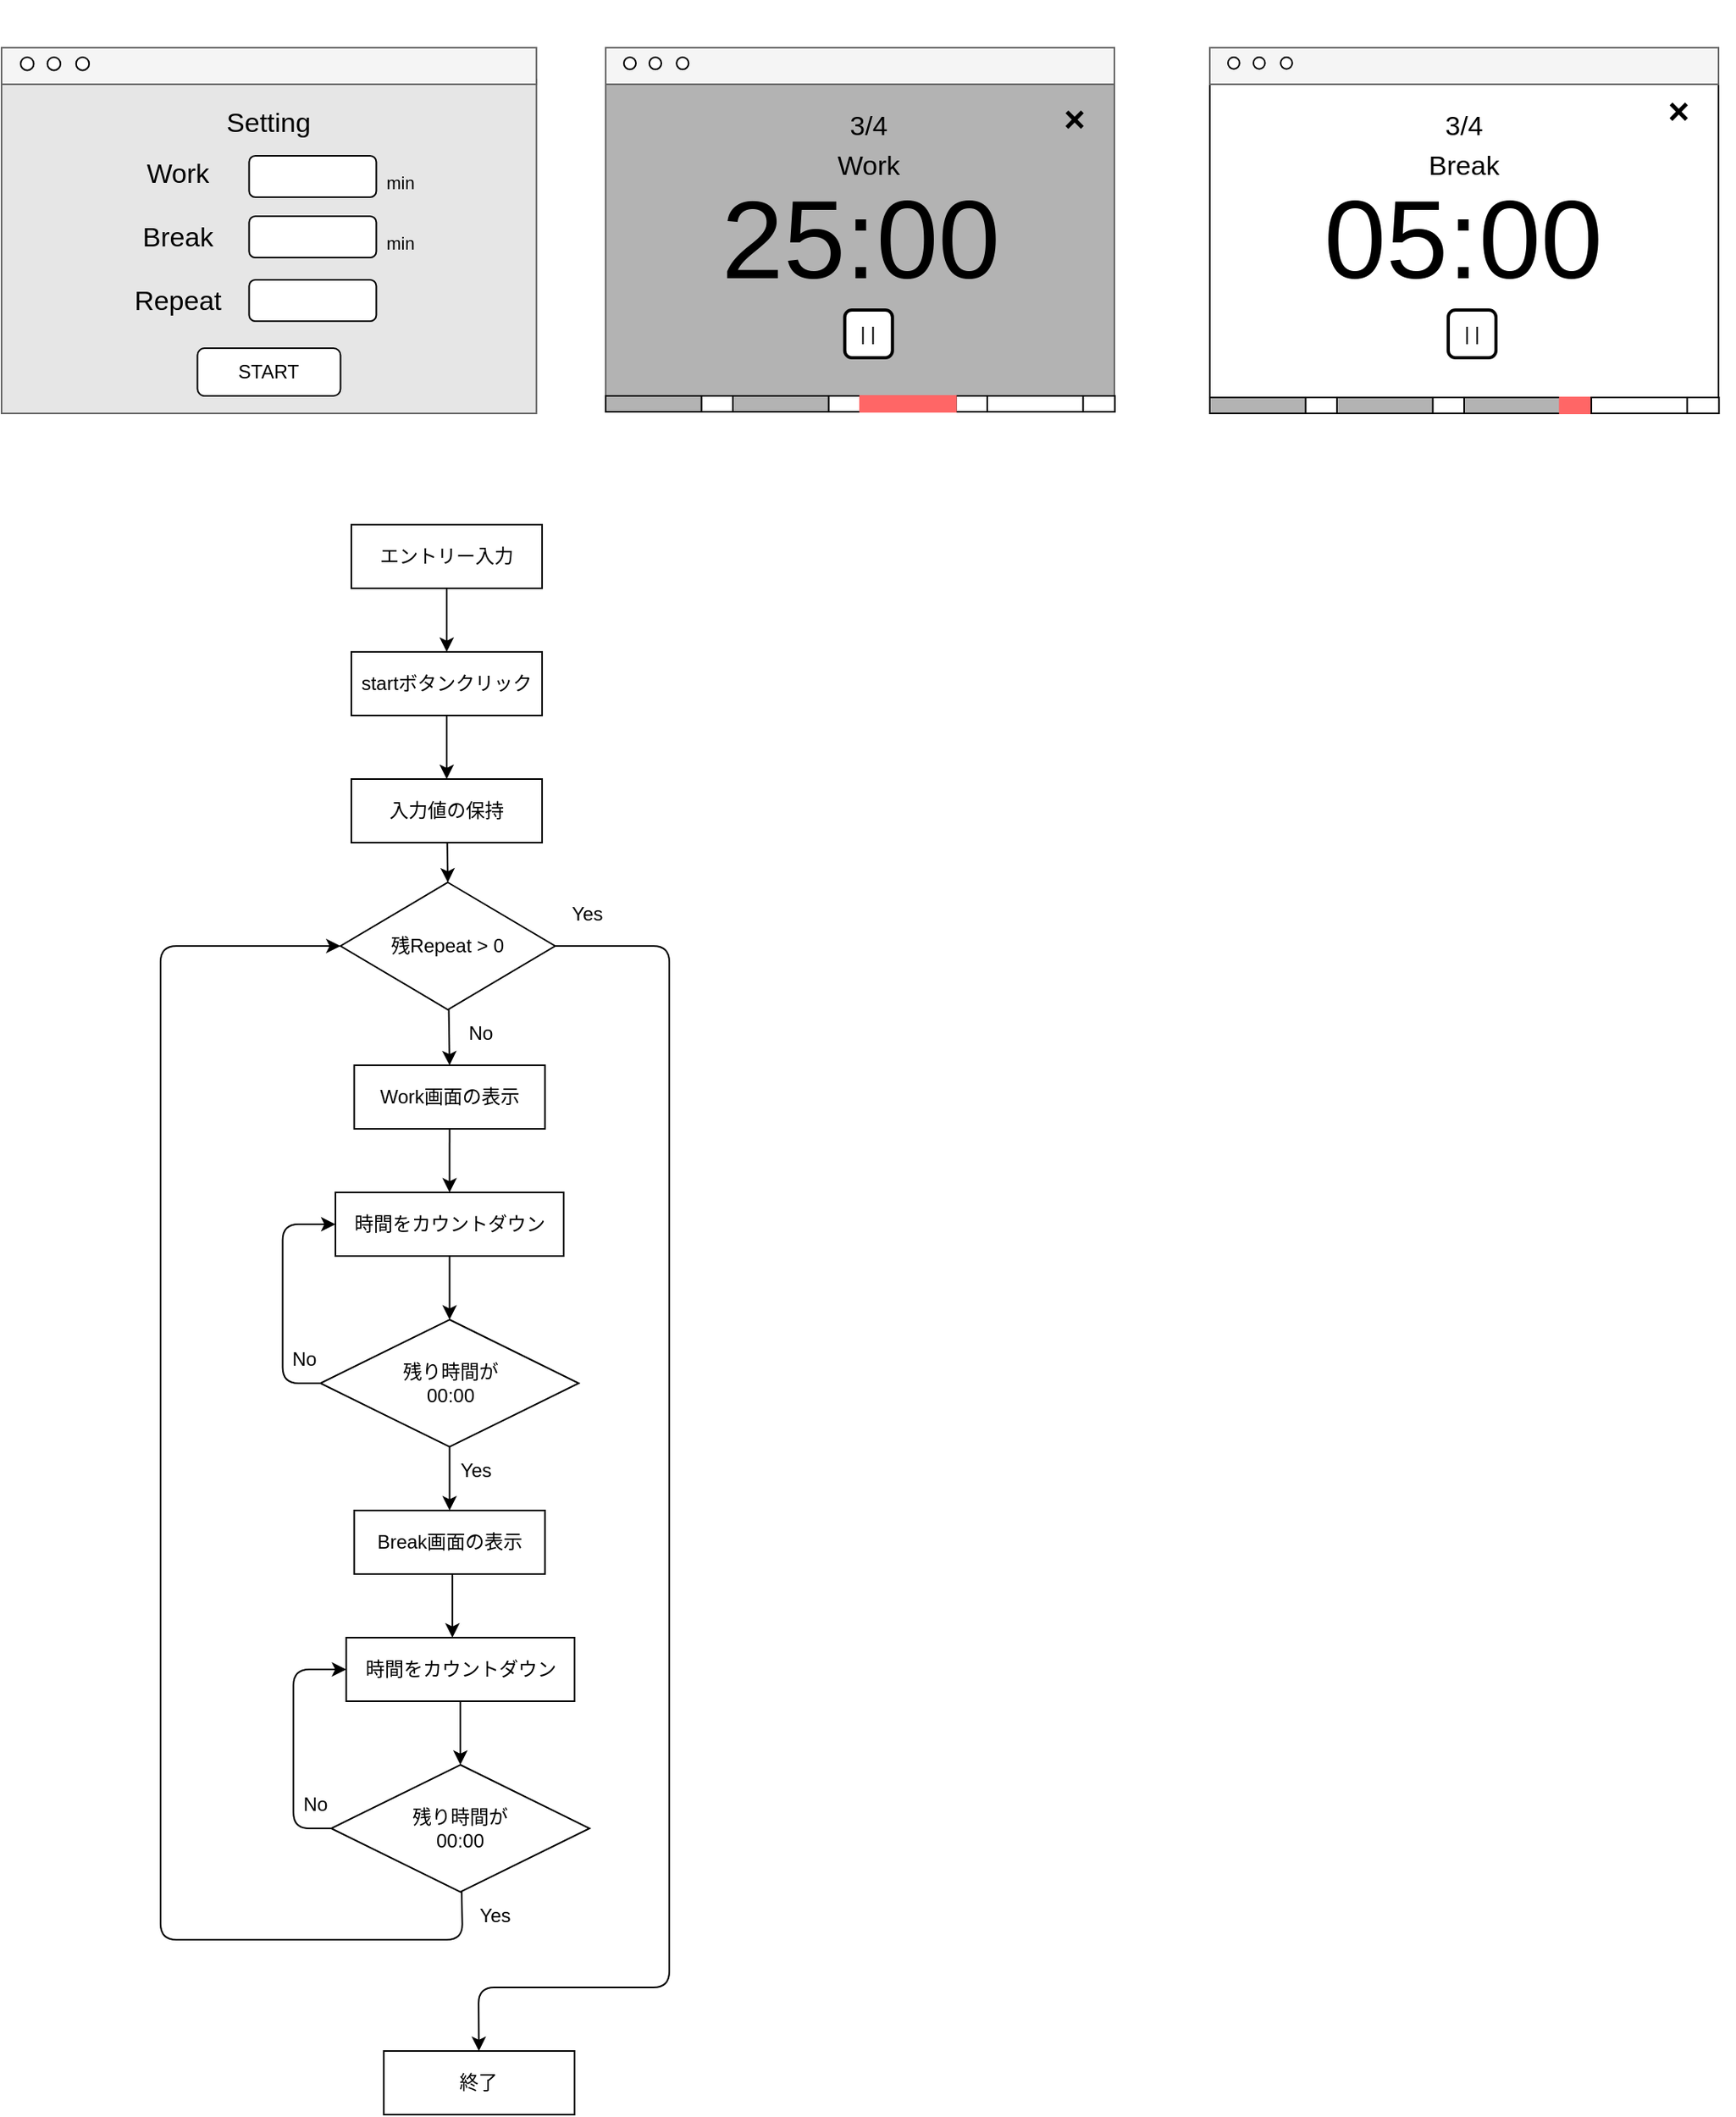 <mxfile>
    <diagram id="o-uNe6f1r0jmCEsw93o4" name="ページ1">
        <mxGraphModel dx="1208" dy="400" grid="1" gridSize="10" guides="1" tooltips="1" connect="1" arrows="1" fold="1" page="1" pageScale="1" pageWidth="827" pageHeight="1169" math="0" shadow="0">
            <root>
                <mxCell id="0"/>
                <mxCell id="1" parent="0"/>
                <mxCell id="10" value="" style="group" parent="1" vertex="1" connectable="0">
                    <mxGeometry x="240" y="30" width="390" height="240" as="geometry"/>
                </mxCell>
                <mxCell id="2" value="" style="rounded=0;whiteSpace=wrap;html=1;fillColor=#B3B3B3;fontColor=#333333;strokeColor=#666666;" parent="10" vertex="1">
                    <mxGeometry y="50" width="320" height="200" as="geometry"/>
                </mxCell>
                <mxCell id="12" value="&lt;font style=&quot;font-size: 70px; color: rgb(0, 0, 0);&quot;&gt;25:00&lt;/font&gt;" style="rounded=0;whiteSpace=wrap;html=1;fillColor=none;strokeColor=none;" parent="10" vertex="1">
                    <mxGeometry x="37.714" y="105" width="244.571" height="90" as="geometry"/>
                </mxCell>
                <mxCell id="13" value="&lt;font style=&quot;font-size: 17px; color: rgb(0, 0, 0);&quot;&gt;Work&lt;/font&gt;" style="rounded=0;whiteSpace=wrap;html=1;fillColor=none;strokeColor=none;" parent="10" vertex="1">
                    <mxGeometry x="84.654" y="80" width="161.43" height="50" as="geometry"/>
                </mxCell>
                <mxCell id="46" value="&lt;span style=&quot;font-size: 17px;&quot;&gt;&lt;font style=&quot;color: rgb(0, 0, 0);&quot;&gt;3/4&lt;/font&gt;&lt;/span&gt;" style="rounded=0;whiteSpace=wrap;html=1;fillColor=none;strokeColor=none;" parent="10" vertex="1">
                    <mxGeometry x="84.655" y="55" width="161.43" height="50" as="geometry"/>
                </mxCell>
                <mxCell id="49" value="" style="group" parent="10" vertex="1" connectable="0">
                    <mxGeometry y="30" width="320" height="23" as="geometry"/>
                </mxCell>
                <mxCell id="8" value="" style="rounded=0;whiteSpace=wrap;html=1;fillColor=#f5f5f5;fontColor=#333333;strokeColor=#666666;" parent="49" vertex="1">
                    <mxGeometry width="320" height="23" as="geometry"/>
                </mxCell>
                <mxCell id="11" value="" style="group" parent="49" vertex="1" connectable="0">
                    <mxGeometry x="11.429" y="6" width="44.571" height="10" as="geometry"/>
                </mxCell>
                <mxCell id="4" value="" style="ellipse;whiteSpace=wrap;html=1;aspect=fixed;" parent="11" vertex="1">
                    <mxGeometry width="7.605" height="7.605" as="geometry"/>
                </mxCell>
                <mxCell id="5" value="" style="ellipse;whiteSpace=wrap;html=1;aspect=fixed;" parent="11" vertex="1">
                    <mxGeometry x="16.0" width="7.605" height="7.605" as="geometry"/>
                </mxCell>
                <mxCell id="6" value="" style="ellipse;whiteSpace=wrap;html=1;aspect=fixed;" parent="11" vertex="1">
                    <mxGeometry x="33.143" width="7.605" height="7.605" as="geometry"/>
                </mxCell>
                <mxCell id="119" value="| |" style="rounded=1;whiteSpace=wrap;html=1;strokeWidth=2;" parent="10" vertex="1">
                    <mxGeometry x="150.37" y="195" width="30" height="30" as="geometry"/>
                </mxCell>
                <mxCell id="118" value="&lt;font style=&quot;font-size: 23px;&quot;&gt;&lt;b&gt;×&lt;/b&gt;&lt;/font&gt;" style="rounded=1;whiteSpace=wrap;html=1;fillColor=none;strokeColor=none;" parent="10" vertex="1">
                    <mxGeometry x="260" y="60" width="70" height="30" as="geometry"/>
                </mxCell>
                <mxCell id="50" value="" style="rounded=0;whiteSpace=wrap;html=1;" parent="1" vertex="1">
                    <mxGeometry x="620" y="80" width="320" height="200" as="geometry"/>
                </mxCell>
                <mxCell id="51" value="&lt;font style=&quot;font-size: 70px;&quot;&gt;05:00&lt;/font&gt;" style="rounded=0;whiteSpace=wrap;html=1;fillColor=none;strokeColor=none;" parent="1" vertex="1">
                    <mxGeometry x="651.438" y="135" width="257.114" height="90" as="geometry"/>
                </mxCell>
                <mxCell id="52" value="&lt;font style=&quot;font-size: 17px;&quot;&gt;Break&lt;/font&gt;" style="rounded=0;whiteSpace=wrap;html=1;fillColor=none;strokeColor=none;" parent="1" vertex="1">
                    <mxGeometry x="695.145" y="110" width="169.708" height="50" as="geometry"/>
                </mxCell>
                <mxCell id="53" value="&lt;span style=&quot;font-size: 17px;&quot;&gt;3/4&lt;/span&gt;" style="rounded=0;whiteSpace=wrap;html=1;fillColor=none;strokeColor=none;" parent="1" vertex="1">
                    <mxGeometry x="720.14" y="85" width="119.72" height="50" as="geometry"/>
                </mxCell>
                <mxCell id="54" value="" style="group" parent="1" vertex="1" connectable="0">
                    <mxGeometry x="620" y="60" width="320" height="23" as="geometry"/>
                </mxCell>
                <mxCell id="55" value="" style="rounded=0;whiteSpace=wrap;html=1;fillColor=#f5f5f5;fontColor=#333333;strokeColor=#666666;" parent="54" vertex="1">
                    <mxGeometry width="320" height="23" as="geometry"/>
                </mxCell>
                <mxCell id="56" value="" style="group" parent="54" vertex="1" connectable="0">
                    <mxGeometry x="11.429" y="6" width="44.571" height="10" as="geometry"/>
                </mxCell>
                <mxCell id="57" value="" style="ellipse;whiteSpace=wrap;html=1;aspect=fixed;" parent="56" vertex="1">
                    <mxGeometry width="7.317" height="7.317" as="geometry"/>
                </mxCell>
                <mxCell id="58" value="" style="ellipse;whiteSpace=wrap;html=1;aspect=fixed;" parent="56" vertex="1">
                    <mxGeometry x="16.0" width="7.317" height="7.317" as="geometry"/>
                </mxCell>
                <mxCell id="59" value="" style="ellipse;whiteSpace=wrap;html=1;aspect=fixed;" parent="56" vertex="1">
                    <mxGeometry x="33.143" width="7.317" height="7.317" as="geometry"/>
                </mxCell>
                <mxCell id="60" value="" style="rounded=0;whiteSpace=wrap;html=1;fillColor=#E6E6E6;fontColor=#333333;strokeColor=#666666;" parent="1" vertex="1">
                    <mxGeometry x="-140" y="80" width="336.41" height="210" as="geometry"/>
                </mxCell>
                <mxCell id="64" value="" style="group" parent="1" vertex="1" connectable="0">
                    <mxGeometry x="-140" y="60" width="336.41" height="23" as="geometry"/>
                </mxCell>
                <mxCell id="65" value="" style="rounded=0;whiteSpace=wrap;html=1;fillColor=#f5f5f5;fontColor=#333333;strokeColor=#666666;" parent="64" vertex="1">
                    <mxGeometry width="336.41" height="23" as="geometry"/>
                </mxCell>
                <mxCell id="66" value="" style="group" parent="64" vertex="1" connectable="0">
                    <mxGeometry x="12.015" y="6" width="46.857" height="10" as="geometry"/>
                </mxCell>
                <mxCell id="67" value="" style="ellipse;whiteSpace=wrap;html=1;aspect=fixed;" parent="66" vertex="1">
                    <mxGeometry width="8.205" height="8.205" as="geometry"/>
                </mxCell>
                <mxCell id="68" value="" style="ellipse;whiteSpace=wrap;html=1;aspect=fixed;" parent="66" vertex="1">
                    <mxGeometry x="16.821" width="8.205" height="8.205" as="geometry"/>
                </mxCell>
                <mxCell id="69" value="" style="ellipse;whiteSpace=wrap;html=1;aspect=fixed;" parent="66" vertex="1">
                    <mxGeometry x="34.842" width="8.205" height="8.205" as="geometry"/>
                </mxCell>
                <mxCell id="70" value="&lt;span style=&quot;font-size: 17px;&quot;&gt;Setting&lt;/span&gt;" style="rounded=0;whiteSpace=wrap;html=1;fillColor=none;strokeColor=none;" parent="1" vertex="1">
                    <mxGeometry x="-56.645" y="83" width="169.708" height="50" as="geometry"/>
                </mxCell>
                <mxCell id="83" value="" style="group" parent="1" vertex="1" connectable="0">
                    <mxGeometry x="-84.29" y="114" width="225" height="132" as="geometry"/>
                </mxCell>
                <mxCell id="71" value="&lt;span style=&quot;font-size: 17px;&quot;&gt;Work&lt;/span&gt;" style="rounded=0;whiteSpace=wrap;html=1;fillColor=none;strokeColor=none;" parent="83" vertex="1">
                    <mxGeometry width="110" height="52" as="geometry"/>
                </mxCell>
                <mxCell id="72" value="&lt;span style=&quot;font-size: 17px;&quot;&gt;Break&lt;/span&gt;" style="rounded=0;whiteSpace=wrap;html=1;fillColor=none;strokeColor=none;" parent="83" vertex="1">
                    <mxGeometry y="40" width="110" height="52" as="geometry"/>
                </mxCell>
                <mxCell id="73" value="&lt;span style=&quot;font-size: 17px;&quot;&gt;Repeat&lt;/span&gt;" style="rounded=0;whiteSpace=wrap;html=1;fillColor=none;strokeColor=none;" parent="83" vertex="1">
                    <mxGeometry y="80" width="110" height="52" as="geometry"/>
                </mxCell>
                <mxCell id="76" value="" style="group" parent="83" vertex="1" connectable="0">
                    <mxGeometry x="100" y="14" width="125" height="34" as="geometry"/>
                </mxCell>
                <mxCell id="74" value="" style="rounded=1;whiteSpace=wrap;html=1;" parent="76" vertex="1">
                    <mxGeometry width="80" height="26" as="geometry"/>
                </mxCell>
                <mxCell id="75" value="&lt;font style=&quot;font-size: 11px;&quot;&gt;min&lt;/font&gt;" style="rounded=0;whiteSpace=wrap;html=1;fillColor=none;strokeColor=none;" parent="76" vertex="1">
                    <mxGeometry x="65" y="2" width="60" height="30" as="geometry"/>
                </mxCell>
                <mxCell id="77" value="" style="group" parent="83" vertex="1" connectable="0">
                    <mxGeometry x="100" y="52" width="125" height="34" as="geometry"/>
                </mxCell>
                <mxCell id="78" value="" style="rounded=1;whiteSpace=wrap;html=1;" parent="77" vertex="1">
                    <mxGeometry width="80" height="26" as="geometry"/>
                </mxCell>
                <mxCell id="79" value="&lt;font style=&quot;font-size: 11px;&quot;&gt;min&lt;/font&gt;" style="rounded=0;whiteSpace=wrap;html=1;fillColor=none;strokeColor=none;" parent="77" vertex="1">
                    <mxGeometry x="65" y="2" width="60" height="30" as="geometry"/>
                </mxCell>
                <mxCell id="80" value="" style="group" parent="83" vertex="1" connectable="0">
                    <mxGeometry x="100" y="92" width="125" height="34" as="geometry"/>
                </mxCell>
                <mxCell id="81" value="" style="rounded=1;whiteSpace=wrap;html=1;" parent="80" vertex="1">
                    <mxGeometry width="80" height="26" as="geometry"/>
                </mxCell>
                <mxCell id="84" value="START" style="rounded=1;whiteSpace=wrap;html=1;" parent="1" vertex="1">
                    <mxGeometry x="-16.79" y="249" width="90" height="30" as="geometry"/>
                </mxCell>
                <mxCell id="86" value="" style="group;fillColor=#B3B3B3;" parent="1" vertex="1" connectable="0">
                    <mxGeometry x="240" y="279" width="80.28" height="10" as="geometry"/>
                </mxCell>
                <mxCell id="87" value="&lt;span style=&quot;font-family: monospace; font-size: 0px; text-align: start; text-wrap: nowrap;&quot;&gt;%3CmxGraphModel%3E%3Croot%3E%3CmxCell%20id%3D%220%22%2F%3E%3CmxCell%20id%3D%221%22%20parent%3D%220%22%2F%3E%3CmxCell%20id%3D%222%22%20value%3D%22%26lt%3Bfont%20style%3D%26quot%3Bfont-size%3A%2021px%3B%26quot%3B%26gt%3B%26lt%3Bb%26gt%3B%7C%20%7C%26lt%3B%2Fb%26gt%3B%26lt%3B%2Ffont%26gt%3B%22%20style%3D%22ellipse%3BwhiteSpace%3Dwrap%3Bhtml%3D1%3BfillColor%3D%23FFFF66%3BstrokeColor%3Dnone%3B%22%20vertex%3D%221%22%20parent%3D%221%22%3E%3CmxGeometry%20x%3D%22174%22%20y%3D%22260%22%20width%3D%2240%22%20height%3D%2230%22%20as%3D%22geometry%22%2F%3E%3C%2FmxCell%3E%3C%2Froot%3E%3C%2FmxGraphModel%3E&lt;/span&gt;" style="rounded=0;whiteSpace=wrap;html=1;fillColor=none;" parent="86" vertex="1">
                    <mxGeometry width="80" height="10" as="geometry"/>
                </mxCell>
                <mxCell id="88" value="&lt;span style=&quot;font-family: monospace; font-size: 0px; text-align: start; text-wrap: nowrap;&quot;&gt;%3CmxGraphModel%3E%3Croot%3E%3CmxCell%20id%3D%220%22%2F%3E%3CmxCell%20id%3D%221%22%20parent%3D%220%22%2F%3E%3CmxCell%20id%3D%222%22%20value%3D%22%26lt%3Bfont%20style%3D%26quot%3Bfont-size%3A%2021px%3B%26quot%3B%26gt%3B%26lt%3Bb%26gt%3B%7C%20%7C%26lt%3B%2Fb%26gt%3B%26lt%3B%2Ffont%26gt%3B%22%20style%3D%22ellipse%3BwhiteSpace%3Dwrap%3Bhtml%3D1%3BfillColor%3D%23FFFF66%3BstrokeColor%3Dnone%3B%22%20vertex%3D%221%22%20parent%3D%221%22%3E%3CmxGeometry%20x%3D%22174%22%20y%3D%22260%22%20width%3D%2240%22%20height%3D%2230%22%20as%3D%22geometry%22%2F%3E%3C%2FmxCell%3E%3C%2Froot%3E%3C%2FmxGraphModel%3E&lt;/span&gt;" style="rounded=0;whiteSpace=wrap;html=1;fillColor=#FFFFFF;" parent="86" vertex="1">
                    <mxGeometry x="60.28" width="20" height="10" as="geometry"/>
                </mxCell>
                <mxCell id="89" value="" style="group;fillColor=#B3B3B3;strokeColor=default;" parent="1" vertex="1" connectable="0">
                    <mxGeometry x="320" y="279" width="80.28" height="10" as="geometry"/>
                </mxCell>
                <mxCell id="91" value="&lt;span style=&quot;font-family: monospace; font-size: 0px; text-align: start; text-wrap: nowrap;&quot;&gt;%3CmxGraphModel%3E%3Croot%3E%3CmxCell%20id%3D%220%22%2F%3E%3CmxCell%20id%3D%221%22%20parent%3D%220%22%2F%3E%3CmxCell%20id%3D%222%22%20value%3D%22%26lt%3Bfont%20style%3D%26quot%3Bfont-size%3A%2021px%3B%26quot%3B%26gt%3B%26lt%3Bb%26gt%3B%7C%20%7C%26lt%3B%2Fb%26gt%3B%26lt%3B%2Ffont%26gt%3B%22%20style%3D%22ellipse%3BwhiteSpace%3Dwrap%3Bhtml%3D1%3BfillColor%3D%23FFFF66%3BstrokeColor%3Dnone%3B%22%20vertex%3D%221%22%20parent%3D%221%22%3E%3CmxGeometry%20x%3D%22174%22%20y%3D%22260%22%20width%3D%2240%22%20height%3D%2230%22%20as%3D%22geometry%22%2F%3E%3C%2FmxCell%3E%3C%2Froot%3E%3C%2FmxGraphModel%3E&lt;/span&gt;" style="rounded=0;whiteSpace=wrap;html=1;fillColor=#FFFFFF;" parent="89" vertex="1">
                    <mxGeometry x="60.28" width="20" height="10" as="geometry"/>
                </mxCell>
                <mxCell id="92" value="" style="group;fillColor=#B3B3B3;strokeColor=#FF6666;" parent="1" vertex="1" connectable="0">
                    <mxGeometry x="400" y="279" width="80.28" height="10" as="geometry"/>
                </mxCell>
                <mxCell id="93" value="&lt;span style=&quot;font-family: monospace; font-size: 0px; text-align: start; text-wrap: nowrap;&quot;&gt;%3CmxGraphModel%3E%3Croot%3E%3CmxCell%20id%3D%220%22%2F%3E%3CmxCell%20id%3D%221%22%20parent%3D%220%22%2F%3E%3CmxCell%20id%3D%222%22%20value%3D%22%26lt%3Bfont%20style%3D%26quot%3Bfont-size%3A%2021px%3B%26quot%3B%26gt%3B%26lt%3Bb%26gt%3B%7C%20%7C%26lt%3B%2Fb%26gt%3B%26lt%3B%2Ffont%26gt%3B%22%20style%3D%22ellipse%3BwhiteSpace%3Dwrap%3Bhtml%3D1%3BfillColor%3D%23FFFF66%3BstrokeColor%3Dnone%3B%22%20vertex%3D%221%22%20parent%3D%221%22%3E%3CmxGeometry%20x%3D%22174%22%20y%3D%22260%22%20width%3D%2240%22%20height%3D%2230%22%20as%3D%22geometry%22%2F%3E%3C%2FmxCell%3E%3C%2Froot%3E%3C%2FmxGraphModel%3E&lt;/span&gt;" style="rounded=0;whiteSpace=wrap;html=1;fillColor=none;strokeColor=#FF6666;" parent="92" vertex="1">
                    <mxGeometry width="80" height="10" as="geometry"/>
                </mxCell>
                <mxCell id="94" value="&lt;span style=&quot;font-family: monospace; font-size: 0px; text-align: start; text-wrap: nowrap;&quot;&gt;%3CmxGraphModel%3E%3Croot%3E%3CmxCell%20id%3D%220%22%2F%3E%3CmxCell%20id%3D%221%22%20parent%3D%220%22%2F%3E%3CmxCell%20id%3D%222%22%20value%3D%22%26lt%3Bfont%20style%3D%26quot%3Bfont-size%3A%2021px%3B%26quot%3B%26gt%3B%26lt%3Bb%26gt%3B%7C%20%7C%26lt%3B%2Fb%26gt%3B%26lt%3B%2Ffont%26gt%3B%22%20style%3D%22ellipse%3BwhiteSpace%3Dwrap%3Bhtml%3D1%3BfillColor%3D%23FFFF66%3BstrokeColor%3Dnone%3B%22%20vertex%3D%221%22%20parent%3D%221%22%3E%3CmxGeometry%20x%3D%22174%22%20y%3D%22260%22%20width%3D%2240%22%20height%3D%2230%22%20as%3D%22geometry%22%2F%3E%3C%2FmxCell%3E%3C%2Froot%3E%3C%2FmxGraphModel%3E&lt;/span&gt;" style="rounded=0;whiteSpace=wrap;html=1;fillColor=#FFFFFF;" parent="92" vertex="1">
                    <mxGeometry x="60.28" width="20" height="10" as="geometry"/>
                </mxCell>
                <mxCell id="124" value="" style="rounded=0;whiteSpace=wrap;html=1;strokeColor=#FF6666;strokeWidth=1;fillColor=#FF6666;" parent="92" vertex="1">
                    <mxGeometry x="0.28" width="60" height="10" as="geometry"/>
                </mxCell>
                <mxCell id="96" value="" style="group;fillColor=#FFFFFF;" parent="1" vertex="1" connectable="0">
                    <mxGeometry x="480" y="279" width="80.28" height="10" as="geometry"/>
                </mxCell>
                <mxCell id="97" value="&lt;span style=&quot;font-family: monospace; font-size: 0px; text-align: start; text-wrap: nowrap;&quot;&gt;%3CmxGraphModel%3E%3Croot%3E%3CmxCell%20id%3D%220%22%2F%3E%3CmxCell%20id%3D%221%22%20parent%3D%220%22%2F%3E%3CmxCell%20id%3D%222%22%20value%3D%22%26lt%3Bfont%20style%3D%26quot%3Bfont-size%3A%2021px%3B%26quot%3B%26gt%3B%26lt%3Bb%26gt%3B%7C%20%7C%26lt%3B%2Fb%26gt%3B%26lt%3B%2Ffont%26gt%3B%22%20style%3D%22ellipse%3BwhiteSpace%3Dwrap%3Bhtml%3D1%3BfillColor%3D%23FFFF66%3BstrokeColor%3Dnone%3B%22%20vertex%3D%221%22%20parent%3D%221%22%3E%3CmxGeometry%20x%3D%22174%22%20y%3D%22260%22%20width%3D%2240%22%20height%3D%2230%22%20as%3D%22geometry%22%2F%3E%3C%2FmxCell%3E%3C%2Froot%3E%3C%2FmxGraphModel%3E&lt;/span&gt;" style="rounded=0;whiteSpace=wrap;html=1;fillColor=none;" parent="96" vertex="1">
                    <mxGeometry width="80" height="10" as="geometry"/>
                </mxCell>
                <mxCell id="98" value="&lt;span style=&quot;font-family: monospace; font-size: 0px; text-align: start; text-wrap: nowrap;&quot;&gt;%3CmxGraphModel%3E%3Croot%3E%3CmxCell%20id%3D%220%22%2F%3E%3CmxCell%20id%3D%221%22%20parent%3D%220%22%2F%3E%3CmxCell%20id%3D%222%22%20value%3D%22%26lt%3Bfont%20style%3D%26quot%3Bfont-size%3A%2021px%3B%26quot%3B%26gt%3B%26lt%3Bb%26gt%3B%7C%20%7C%26lt%3B%2Fb%26gt%3B%26lt%3B%2Ffont%26gt%3B%22%20style%3D%22ellipse%3BwhiteSpace%3Dwrap%3Bhtml%3D1%3BfillColor%3D%23FFFF66%3BstrokeColor%3Dnone%3B%22%20vertex%3D%221%22%20parent%3D%221%22%3E%3CmxGeometry%20x%3D%22174%22%20y%3D%22260%22%20width%3D%2240%22%20height%3D%2230%22%20as%3D%22geometry%22%2F%3E%3C%2FmxCell%3E%3C%2Froot%3E%3C%2FmxGraphModel%3E&lt;/span&gt;" style="rounded=0;whiteSpace=wrap;html=1;fillColor=#FFFFFF;" parent="96" vertex="1">
                    <mxGeometry x="60.28" width="20" height="10" as="geometry"/>
                </mxCell>
                <mxCell id="102" value="" style="group;fillColor=#B3B3B3;" parent="1" vertex="1" connectable="0">
                    <mxGeometry x="620" y="280" width="80.28" height="10" as="geometry"/>
                </mxCell>
                <mxCell id="103" value="&lt;span style=&quot;font-family: monospace; font-size: 0px; text-align: start; text-wrap: nowrap;&quot;&gt;%3CmxGraphModel%3E%3Croot%3E%3CmxCell%20id%3D%220%22%2F%3E%3CmxCell%20id%3D%221%22%20parent%3D%220%22%2F%3E%3CmxCell%20id%3D%222%22%20value%3D%22%26lt%3Bfont%20style%3D%26quot%3Bfont-size%3A%2021px%3B%26quot%3B%26gt%3B%26lt%3Bb%26gt%3B%7C%20%7C%26lt%3B%2Fb%26gt%3B%26lt%3B%2Ffont%26gt%3B%22%20style%3D%22ellipse%3BwhiteSpace%3Dwrap%3Bhtml%3D1%3BfillColor%3D%23FFFF66%3BstrokeColor%3Dnone%3B%22%20vertex%3D%221%22%20parent%3D%221%22%3E%3CmxGeometry%20x%3D%22174%22%20y%3D%22260%22%20width%3D%2240%22%20height%3D%2230%22%20as%3D%22geometry%22%2F%3E%3C%2FmxCell%3E%3C%2Froot%3E%3C%2FmxGraphModel%3E&lt;/span&gt;" style="rounded=0;whiteSpace=wrap;html=1;fillColor=none;" parent="102" vertex="1">
                    <mxGeometry width="80" height="10" as="geometry"/>
                </mxCell>
                <mxCell id="104" value="&lt;span style=&quot;font-family: monospace; font-size: 0px; text-align: start; text-wrap: nowrap;&quot;&gt;%3CmxGraphModel%3E%3Croot%3E%3CmxCell%20id%3D%220%22%2F%3E%3CmxCell%20id%3D%221%22%20parent%3D%220%22%2F%3E%3CmxCell%20id%3D%222%22%20value%3D%22%26lt%3Bfont%20style%3D%26quot%3Bfont-size%3A%2021px%3B%26quot%3B%26gt%3B%26lt%3Bb%26gt%3B%7C%20%7C%26lt%3B%2Fb%26gt%3B%26lt%3B%2Ffont%26gt%3B%22%20style%3D%22ellipse%3BwhiteSpace%3Dwrap%3Bhtml%3D1%3BfillColor%3D%23FFFF66%3BstrokeColor%3Dnone%3B%22%20vertex%3D%221%22%20parent%3D%221%22%3E%3CmxGeometry%20x%3D%22174%22%20y%3D%22260%22%20width%3D%2240%22%20height%3D%2230%22%20as%3D%22geometry%22%2F%3E%3C%2FmxCell%3E%3C%2Froot%3E%3C%2FmxGraphModel%3E&lt;/span&gt;" style="rounded=0;whiteSpace=wrap;html=1;fillColor=#FFFFFF;" parent="102" vertex="1">
                    <mxGeometry x="60.28" width="20" height="10" as="geometry"/>
                </mxCell>
                <mxCell id="105" value="" style="group;fillColor=#B3B3B3;strokeColor=default;" parent="1" vertex="1" connectable="0">
                    <mxGeometry x="700" y="280" width="80.28" height="10" as="geometry"/>
                </mxCell>
                <mxCell id="106" value="&lt;span style=&quot;font-family: monospace; font-size: 0px; text-align: start; text-wrap: nowrap;&quot;&gt;%3CmxGraphModel%3E%3Croot%3E%3CmxCell%20id%3D%220%22%2F%3E%3CmxCell%20id%3D%221%22%20parent%3D%220%22%2F%3E%3CmxCell%20id%3D%222%22%20value%3D%22%26lt%3Bfont%20style%3D%26quot%3Bfont-size%3A%2021px%3B%26quot%3B%26gt%3B%26lt%3Bb%26gt%3B%7C%20%7C%26lt%3B%2Fb%26gt%3B%26lt%3B%2Ffont%26gt%3B%22%20style%3D%22ellipse%3BwhiteSpace%3Dwrap%3Bhtml%3D1%3BfillColor%3D%23FFFF66%3BstrokeColor%3Dnone%3B%22%20vertex%3D%221%22%20parent%3D%221%22%3E%3CmxGeometry%20x%3D%22174%22%20y%3D%22260%22%20width%3D%2240%22%20height%3D%2230%22%20as%3D%22geometry%22%2F%3E%3C%2FmxCell%3E%3C%2Froot%3E%3C%2FmxGraphModel%3E&lt;/span&gt;" style="rounded=0;whiteSpace=wrap;html=1;fillColor=#FFFFFF;" parent="105" vertex="1">
                    <mxGeometry x="60.28" width="20" height="10" as="geometry"/>
                </mxCell>
                <mxCell id="107" value="" style="group;fillColor=#B3B3B3;" parent="1" vertex="1" connectable="0">
                    <mxGeometry x="780" y="280" width="80.28" height="10" as="geometry"/>
                </mxCell>
                <mxCell id="108" value="&lt;span style=&quot;font-family: monospace; font-size: 0px; text-align: start; text-wrap: nowrap;&quot;&gt;%3CmxGraphModel%3E%3Croot%3E%3CmxCell%20id%3D%220%22%2F%3E%3CmxCell%20id%3D%221%22%20parent%3D%220%22%2F%3E%3CmxCell%20id%3D%222%22%20value%3D%22%26lt%3Bfont%20style%3D%26quot%3Bfont-size%3A%2021px%3B%26quot%3B%26gt%3B%26lt%3Bb%26gt%3B%7C%20%7C%26lt%3B%2Fb%26gt%3B%26lt%3B%2Ffont%26gt%3B%22%20style%3D%22ellipse%3BwhiteSpace%3Dwrap%3Bhtml%3D1%3BfillColor%3D%23FFFF66%3BstrokeColor%3Dnone%3B%22%20vertex%3D%221%22%20parent%3D%221%22%3E%3CmxGeometry%20x%3D%22174%22%20y%3D%22260%22%20width%3D%2240%22%20height%3D%2230%22%20as%3D%22geometry%22%2F%3E%3C%2FmxCell%3E%3C%2Froot%3E%3C%2FmxGraphModel%3E&lt;/span&gt;" style="rounded=0;whiteSpace=wrap;html=1;fillColor=none;" parent="107" vertex="1">
                    <mxGeometry width="80" height="10" as="geometry"/>
                </mxCell>
                <mxCell id="109" value="&lt;span style=&quot;font-family: monospace; font-size: 0px; text-align: start; text-wrap: nowrap;&quot;&gt;%3CmxGraphModel%3E%3Croot%3E%3CmxCell%20id%3D%220%22%2F%3E%3CmxCell%20id%3D%221%22%20parent%3D%220%22%2F%3E%3CmxCell%20id%3D%222%22%20value%3D%22%26lt%3Bfont%20style%3D%26quot%3Bfont-size%3A%2021px%3B%26quot%3B%26gt%3B%26lt%3Bb%26gt%3B%7C%20%7C%26lt%3B%2Fb%26gt%3B%26lt%3B%2Ffont%26gt%3B%22%20style%3D%22ellipse%3BwhiteSpace%3Dwrap%3Bhtml%3D1%3BfillColor%3D%23FFFF66%3BstrokeColor%3Dnone%3B%22%20vertex%3D%221%22%20parent%3D%221%22%3E%3CmxGeometry%20x%3D%22174%22%20y%3D%22260%22%20width%3D%2240%22%20height%3D%2230%22%20as%3D%22geometry%22%2F%3E%3C%2FmxCell%3E%3C%2Froot%3E%3C%2FmxGraphModel%3E&lt;/span&gt;" style="rounded=0;whiteSpace=wrap;html=1;fillColor=#FFFFFF;strokeColor=#FF6666;" parent="107" vertex="1">
                    <mxGeometry x="60.28" width="20" height="10" as="geometry"/>
                </mxCell>
                <mxCell id="125" value="" style="rounded=0;whiteSpace=wrap;html=1;strokeColor=#FF6666;strokeWidth=1;fillColor=#FF6666;" parent="107" vertex="1">
                    <mxGeometry x="60.28" width="20" height="10" as="geometry"/>
                </mxCell>
                <mxCell id="110" value="" style="group;fillColor=#FFFFFF;" parent="1" vertex="1" connectable="0">
                    <mxGeometry x="860" y="280" width="80.28" height="10" as="geometry"/>
                </mxCell>
                <mxCell id="111" value="&lt;span style=&quot;font-family: monospace; font-size: 0px; text-align: start; text-wrap: nowrap;&quot;&gt;%3CmxGraphModel%3E%3Croot%3E%3CmxCell%20id%3D%220%22%2F%3E%3CmxCell%20id%3D%221%22%20parent%3D%220%22%2F%3E%3CmxCell%20id%3D%222%22%20value%3D%22%26lt%3Bfont%20style%3D%26quot%3Bfont-size%3A%2021px%3B%26quot%3B%26gt%3B%26lt%3Bb%26gt%3B%7C%20%7C%26lt%3B%2Fb%26gt%3B%26lt%3B%2Ffont%26gt%3B%22%20style%3D%22ellipse%3BwhiteSpace%3Dwrap%3Bhtml%3D1%3BfillColor%3D%23FFFF66%3BstrokeColor%3Dnone%3B%22%20vertex%3D%221%22%20parent%3D%221%22%3E%3CmxGeometry%20x%3D%22174%22%20y%3D%22260%22%20width%3D%2240%22%20height%3D%2230%22%20as%3D%22geometry%22%2F%3E%3C%2FmxCell%3E%3C%2Froot%3E%3C%2FmxGraphModel%3E&lt;/span&gt;" style="rounded=0;whiteSpace=wrap;html=1;fillColor=none;" parent="110" vertex="1">
                    <mxGeometry width="80" height="10" as="geometry"/>
                </mxCell>
                <mxCell id="112" value="&lt;span style=&quot;font-family: monospace; font-size: 0px; text-align: start; text-wrap: nowrap;&quot;&gt;%3CmxGraphModel%3E%3Croot%3E%3CmxCell%20id%3D%220%22%2F%3E%3CmxCell%20id%3D%221%22%20parent%3D%220%22%2F%3E%3CmxCell%20id%3D%222%22%20value%3D%22%26lt%3Bfont%20style%3D%26quot%3Bfont-size%3A%2021px%3B%26quot%3B%26gt%3B%26lt%3Bb%26gt%3B%7C%20%7C%26lt%3B%2Fb%26gt%3B%26lt%3B%2Ffont%26gt%3B%22%20style%3D%22ellipse%3BwhiteSpace%3Dwrap%3Bhtml%3D1%3BfillColor%3D%23FFFF66%3BstrokeColor%3Dnone%3B%22%20vertex%3D%221%22%20parent%3D%221%22%3E%3CmxGeometry%20x%3D%22174%22%20y%3D%22260%22%20width%3D%2240%22%20height%3D%2230%22%20as%3D%22geometry%22%2F%3E%3C%2FmxCell%3E%3C%2Froot%3E%3C%2FmxGraphModel%3E&lt;/span&gt;" style="rounded=0;whiteSpace=wrap;html=1;fillColor=#FFFFFF;" parent="110" vertex="1">
                    <mxGeometry x="60.28" width="20" height="10" as="geometry"/>
                </mxCell>
                <mxCell id="122" value="&lt;font style=&quot;font-size: 23px;&quot;&gt;&lt;b&gt;×&lt;/b&gt;&lt;/font&gt;" style="rounded=1;whiteSpace=wrap;html=1;fillColor=none;strokeColor=none;" parent="1" vertex="1">
                    <mxGeometry x="880" y="85" width="70" height="30" as="geometry"/>
                </mxCell>
                <mxCell id="123" value="| |" style="rounded=1;whiteSpace=wrap;html=1;strokeWidth=2;" parent="1" vertex="1">
                    <mxGeometry x="770" y="225" width="30" height="30" as="geometry"/>
                </mxCell>
                <mxCell id="130" style="edgeStyle=none;html=1;entryX=0.5;entryY=0;entryDx=0;entryDy=0;" edge="1" parent="1" source="126" target="127">
                    <mxGeometry relative="1" as="geometry"/>
                </mxCell>
                <mxCell id="126" value="startボタンクリック" style="rounded=0;whiteSpace=wrap;html=1;" vertex="1" parent="1">
                    <mxGeometry x="80" y="440" width="120" height="40" as="geometry"/>
                </mxCell>
                <mxCell id="154" style="edgeStyle=none;html=1;entryX=0.5;entryY=0;entryDx=0;entryDy=0;" edge="1" parent="1" source="127" target="153">
                    <mxGeometry relative="1" as="geometry"/>
                </mxCell>
                <mxCell id="127" value="入力値の保持" style="rounded=0;whiteSpace=wrap;html=1;" vertex="1" parent="1">
                    <mxGeometry x="80" y="520" width="120" height="40" as="geometry"/>
                </mxCell>
                <mxCell id="128" value="エントリー入力" style="rounded=0;whiteSpace=wrap;html=1;" vertex="1" parent="1">
                    <mxGeometry x="80" y="360" width="120" height="40" as="geometry"/>
                </mxCell>
                <mxCell id="129" style="edgeStyle=none;html=1;entryX=0.5;entryY=0;entryDx=0;entryDy=0;" edge="1" parent="1" source="128" target="126">
                    <mxGeometry relative="1" as="geometry"/>
                </mxCell>
                <mxCell id="134" style="edgeStyle=none;html=1;entryX=0.5;entryY=0;entryDx=0;entryDy=0;" edge="1" parent="1" source="131" target="136">
                    <mxGeometry relative="1" as="geometry">
                        <mxPoint x="136.79" y="780" as="targetPoint"/>
                    </mxGeometry>
                </mxCell>
                <mxCell id="131" value="Work画面の表示" style="rounded=0;whiteSpace=wrap;html=1;" vertex="1" parent="1">
                    <mxGeometry x="81.8" y="700" width="120" height="40" as="geometry"/>
                </mxCell>
                <mxCell id="138" style="edgeStyle=none;html=1;entryX=0;entryY=0.5;entryDx=0;entryDy=0;" edge="1" parent="1" source="135" target="136">
                    <mxGeometry relative="1" as="geometry">
                        <mxPoint x="46.79" y="800" as="targetPoint"/>
                        <Array as="points">
                            <mxPoint x="36.79" y="900"/>
                            <mxPoint x="36.79" y="800"/>
                        </Array>
                    </mxGeometry>
                </mxCell>
                <mxCell id="141" style="edgeStyle=none;html=1;" edge="1" parent="1" source="135">
                    <mxGeometry relative="1" as="geometry">
                        <mxPoint x="141.795" y="980" as="targetPoint"/>
                    </mxGeometry>
                </mxCell>
                <mxCell id="135" value="残り時間が&lt;div&gt;00:00&lt;/div&gt;" style="rhombus;whiteSpace=wrap;html=1;" vertex="1" parent="1">
                    <mxGeometry x="60.54" y="860" width="162.51" height="80" as="geometry"/>
                </mxCell>
                <mxCell id="137" style="edgeStyle=none;html=1;entryX=0.5;entryY=0;entryDx=0;entryDy=0;" edge="1" parent="1" source="136" target="135">
                    <mxGeometry relative="1" as="geometry"/>
                </mxCell>
                <mxCell id="136" value="時間をカウントダウン" style="rounded=0;whiteSpace=wrap;html=1;" vertex="1" parent="1">
                    <mxGeometry x="70.0" y="780" width="143.59" height="40" as="geometry"/>
                </mxCell>
                <mxCell id="140" value="No" style="text;html=1;align=center;verticalAlign=middle;resizable=0;points=[];autosize=1;strokeColor=none;fillColor=none;" vertex="1" parent="1">
                    <mxGeometry x="30" y="870" width="40" height="30" as="geometry"/>
                </mxCell>
                <mxCell id="143" value="Yes" style="text;html=1;align=center;verticalAlign=middle;resizable=0;points=[];autosize=1;strokeColor=none;fillColor=none;" vertex="1" parent="1">
                    <mxGeometry x="137.5" y="940" width="40" height="30" as="geometry"/>
                </mxCell>
                <mxCell id="144" value="Break画面の表示" style="rounded=0;whiteSpace=wrap;html=1;" vertex="1" parent="1">
                    <mxGeometry x="81.8" y="980" width="120" height="40" as="geometry"/>
                </mxCell>
                <mxCell id="145" style="edgeStyle=none;html=1;" edge="1" parent="1">
                    <mxGeometry relative="1" as="geometry">
                        <mxPoint x="143.58" y="1020" as="sourcePoint"/>
                        <mxPoint x="143.58" y="1060" as="targetPoint"/>
                    </mxGeometry>
                </mxCell>
                <mxCell id="146" style="edgeStyle=none;html=1;entryX=0;entryY=0.5;entryDx=0;entryDy=0;" edge="1" parent="1" source="148" target="150">
                    <mxGeometry relative="1" as="geometry">
                        <mxPoint x="53.58" y="1080" as="targetPoint"/>
                        <Array as="points">
                            <mxPoint x="43.58" y="1180"/>
                            <mxPoint x="43.58" y="1080"/>
                        </Array>
                    </mxGeometry>
                </mxCell>
                <mxCell id="147" style="edgeStyle=none;html=1;entryX=0;entryY=0.5;entryDx=0;entryDy=0;" edge="1" parent="1" source="148" target="153">
                    <mxGeometry relative="1" as="geometry">
                        <mxPoint x="-40" y="590" as="targetPoint"/>
                        <Array as="points">
                            <mxPoint x="150" y="1250"/>
                            <mxPoint x="-40" y="1250"/>
                            <mxPoint x="-40" y="625"/>
                        </Array>
                    </mxGeometry>
                </mxCell>
                <mxCell id="148" value="残り時間が&lt;div&gt;00:00&lt;/div&gt;" style="rhombus;whiteSpace=wrap;html=1;" vertex="1" parent="1">
                    <mxGeometry x="67.33" y="1140" width="162.51" height="80" as="geometry"/>
                </mxCell>
                <mxCell id="149" style="edgeStyle=none;html=1;entryX=0.5;entryY=0;entryDx=0;entryDy=0;" edge="1" parent="1" source="150" target="148">
                    <mxGeometry relative="1" as="geometry"/>
                </mxCell>
                <mxCell id="150" value="時間をカウントダウン" style="rounded=0;whiteSpace=wrap;html=1;" vertex="1" parent="1">
                    <mxGeometry x="76.79" y="1060" width="143.59" height="40" as="geometry"/>
                </mxCell>
                <mxCell id="151" value="No" style="text;html=1;align=center;verticalAlign=middle;resizable=0;points=[];autosize=1;strokeColor=none;fillColor=none;" vertex="1" parent="1">
                    <mxGeometry x="36.79" y="1150" width="40" height="30" as="geometry"/>
                </mxCell>
                <mxCell id="152" value="Yes" style="text;html=1;align=center;verticalAlign=middle;resizable=0;points=[];autosize=1;strokeColor=none;fillColor=none;" vertex="1" parent="1">
                    <mxGeometry x="150" y="1220" width="40" height="30" as="geometry"/>
                </mxCell>
                <mxCell id="155" style="edgeStyle=none;html=1;entryX=0.5;entryY=0;entryDx=0;entryDy=0;" edge="1" parent="1" source="153" target="131">
                    <mxGeometry relative="1" as="geometry"/>
                </mxCell>
                <mxCell id="157" style="edgeStyle=none;html=1;exitX=1;exitY=0.5;exitDx=0;exitDy=0;" edge="1" parent="1" source="153" target="158">
                    <mxGeometry relative="1" as="geometry">
                        <mxPoint x="160" y="1320" as="targetPoint"/>
                        <Array as="points">
                            <mxPoint x="280" y="625"/>
                            <mxPoint x="280" y="1280"/>
                            <mxPoint x="160" y="1280"/>
                        </Array>
                    </mxGeometry>
                </mxCell>
                <mxCell id="153" value="残Repeat &amp;gt; 0" style="rhombus;whiteSpace=wrap;html=1;" vertex="1" parent="1">
                    <mxGeometry x="73.21" y="585" width="135" height="80" as="geometry"/>
                </mxCell>
                <mxCell id="156" value="Yes" style="text;html=1;align=center;verticalAlign=middle;resizable=0;points=[];autosize=1;strokeColor=none;fillColor=none;" vertex="1" parent="1">
                    <mxGeometry x="208.21" y="590" width="40" height="30" as="geometry"/>
                </mxCell>
                <mxCell id="158" value="終了" style="rounded=0;whiteSpace=wrap;html=1;" vertex="1" parent="1">
                    <mxGeometry x="100.38" y="1320" width="120" height="40" as="geometry"/>
                </mxCell>
                <mxCell id="159" value="No" style="text;html=1;align=center;verticalAlign=middle;resizable=0;points=[];autosize=1;strokeColor=none;fillColor=none;" vertex="1" parent="1">
                    <mxGeometry x="140.71" y="665" width="40" height="30" as="geometry"/>
                </mxCell>
            </root>
        </mxGraphModel>
    </diagram>
</mxfile>